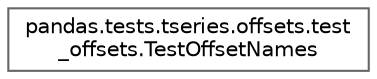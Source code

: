 digraph "Graphical Class Hierarchy"
{
 // LATEX_PDF_SIZE
  bgcolor="transparent";
  edge [fontname=Helvetica,fontsize=10,labelfontname=Helvetica,labelfontsize=10];
  node [fontname=Helvetica,fontsize=10,shape=box,height=0.2,width=0.4];
  rankdir="LR";
  Node0 [id="Node000000",label="pandas.tests.tseries.offsets.test\l_offsets.TestOffsetNames",height=0.2,width=0.4,color="grey40", fillcolor="white", style="filled",URL="$df/d89/classpandas_1_1tests_1_1tseries_1_1offsets_1_1test__offsets_1_1TestOffsetNames.html",tooltip=" "];
}
